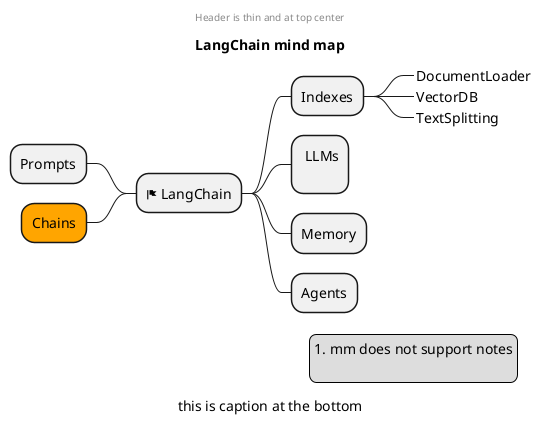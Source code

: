 @startmindmap
center header
Header is thin and at top center
endheader
title LangChain mind map
* <&flag> LangChain
left side
** Prompts
**[#Orange] Chains
right side
** Indexes
***_ DocumentLoader
***_ VectorDB
***_ TextSplitting
**: LLMs 
;
** Memory
** Agents

legend right
# mm does not support notes

endlegend

caption this is caption at the bottom

@endmindmap